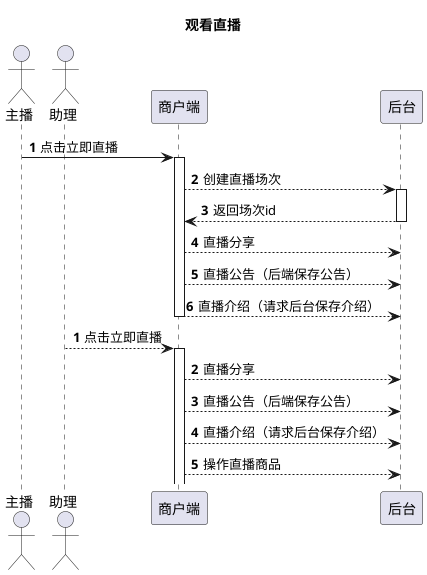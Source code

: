 @startuml
'https://plantuml.com/sequence-diagram
title 观看直播

actor 主播 as 主播


participant 商户端 as 商户端 order 10
participant 后台 as 后台 order 30
autonumber

主播 -> 商户端: 点击立即直播
activate 商户端
商户端 --> 后台: 创建直播场次
activate 后台
后台 --> 商户端: 返回场次id
deactivate 后台
商户端 --> 后台: 直播分享
商户端 --> 后台: 直播公告（后端保存公告）
商户端 --> 后台: 直播介绍（请求后台保存介绍）
deactivate 商户端

actor 助理 as 助理 order 8
autonumber
助理 --> 商户端: 点击立即直播
activate 商户端
商户端 --> 后台: 直播分享
商户端 --> 后台: 直播公告（后端保存公告）
商户端 --> 后台: 直播介绍（请求后台保存介绍）
商户端 --> 后台: 操作直播商品

@enduml